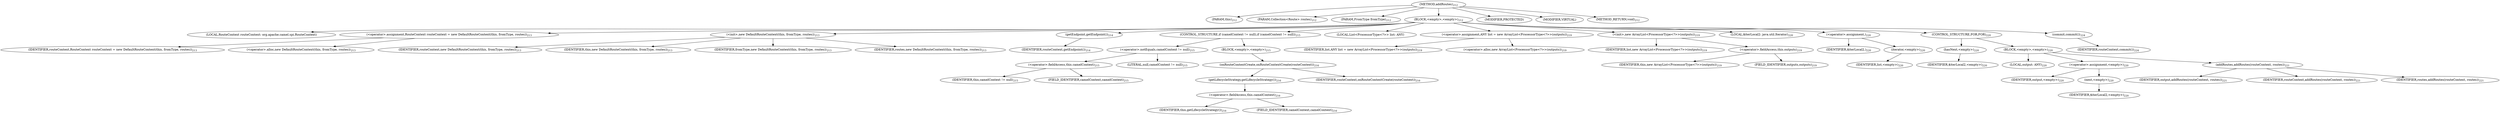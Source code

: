 digraph "addRoutes" {  
"501" [label = <(METHOD,addRoutes)<SUB>212</SUB>> ]
"38" [label = <(PARAM,this)<SUB>212</SUB>> ]
"502" [label = <(PARAM,Collection&lt;Route&gt; routes)<SUB>212</SUB>> ]
"503" [label = <(PARAM,FromType fromType)<SUB>212</SUB>> ]
"504" [label = <(BLOCK,&lt;empty&gt;,&lt;empty&gt;)<SUB>212</SUB>> ]
"40" [label = <(LOCAL,RouteContext routeContext: org.apache.camel.spi.RouteContext)> ]
"505" [label = <(&lt;operator&gt;.assignment,RouteContext routeContext = new DefaultRouteContext(this, fromType, routes))<SUB>213</SUB>> ]
"506" [label = <(IDENTIFIER,routeContext,RouteContext routeContext = new DefaultRouteContext(this, fromType, routes))<SUB>213</SUB>> ]
"507" [label = <(&lt;operator&gt;.alloc,new DefaultRouteContext(this, fromType, routes))<SUB>213</SUB>> ]
"508" [label = <(&lt;init&gt;,new DefaultRouteContext(this, fromType, routes))<SUB>213</SUB>> ]
"39" [label = <(IDENTIFIER,routeContext,new DefaultRouteContext(this, fromType, routes))<SUB>213</SUB>> ]
"37" [label = <(IDENTIFIER,this,new DefaultRouteContext(this, fromType, routes))<SUB>213</SUB>> ]
"509" [label = <(IDENTIFIER,fromType,new DefaultRouteContext(this, fromType, routes))<SUB>213</SUB>> ]
"510" [label = <(IDENTIFIER,routes,new DefaultRouteContext(this, fromType, routes))<SUB>213</SUB>> ]
"511" [label = <(getEndpoint,getEndpoint())<SUB>214</SUB>> ]
"512" [label = <(IDENTIFIER,routeContext,getEndpoint())<SUB>214</SUB>> ]
"513" [label = <(CONTROL_STRUCTURE,if (camelContext != null),if (camelContext != null))<SUB>215</SUB>> ]
"514" [label = <(&lt;operator&gt;.notEquals,camelContext != null)<SUB>215</SUB>> ]
"515" [label = <(&lt;operator&gt;.fieldAccess,this.camelContext)<SUB>215</SUB>> ]
"516" [label = <(IDENTIFIER,this,camelContext != null)<SUB>215</SUB>> ]
"517" [label = <(FIELD_IDENTIFIER,camelContext,camelContext)<SUB>215</SUB>> ]
"518" [label = <(LITERAL,null,camelContext != null)<SUB>215</SUB>> ]
"519" [label = <(BLOCK,&lt;empty&gt;,&lt;empty&gt;)<SUB>215</SUB>> ]
"520" [label = <(onRouteContextCreate,onRouteContextCreate(routeContext))<SUB>216</SUB>> ]
"521" [label = <(getLifecycleStrategy,getLifecycleStrategy())<SUB>216</SUB>> ]
"522" [label = <(&lt;operator&gt;.fieldAccess,this.camelContext)<SUB>216</SUB>> ]
"523" [label = <(IDENTIFIER,this,getLifecycleStrategy())<SUB>216</SUB>> ]
"524" [label = <(FIELD_IDENTIFIER,camelContext,camelContext)<SUB>216</SUB>> ]
"525" [label = <(IDENTIFIER,routeContext,onRouteContextCreate(routeContext))<SUB>216</SUB>> ]
"42" [label = <(LOCAL,List&lt;ProcessorType&lt;?&gt;&gt; list: ANY)> ]
"526" [label = <(&lt;operator&gt;.assignment,ANY list = new ArrayList&lt;ProcessorType&lt;?&gt;&gt;(outputs))<SUB>219</SUB>> ]
"527" [label = <(IDENTIFIER,list,ANY list = new ArrayList&lt;ProcessorType&lt;?&gt;&gt;(outputs))<SUB>219</SUB>> ]
"528" [label = <(&lt;operator&gt;.alloc,new ArrayList&lt;ProcessorType&lt;?&gt;&gt;(outputs))<SUB>219</SUB>> ]
"529" [label = <(&lt;init&gt;,new ArrayList&lt;ProcessorType&lt;?&gt;&gt;(outputs))<SUB>219</SUB>> ]
"41" [label = <(IDENTIFIER,list,new ArrayList&lt;ProcessorType&lt;?&gt;&gt;(outputs))<SUB>219</SUB>> ]
"530" [label = <(&lt;operator&gt;.fieldAccess,this.outputs)<SUB>219</SUB>> ]
"531" [label = <(IDENTIFIER,this,new ArrayList&lt;ProcessorType&lt;?&gt;&gt;(outputs))<SUB>219</SUB>> ]
"532" [label = <(FIELD_IDENTIFIER,outputs,outputs)<SUB>219</SUB>> ]
"533" [label = <(LOCAL,$iterLocal2: java.util.Iterator)<SUB>220</SUB>> ]
"534" [label = <(&lt;operator&gt;.assignment,)<SUB>220</SUB>> ]
"535" [label = <(IDENTIFIER,$iterLocal2,)<SUB>220</SUB>> ]
"536" [label = <(iterator,&lt;empty&gt;)<SUB>220</SUB>> ]
"537" [label = <(IDENTIFIER,list,&lt;empty&gt;)<SUB>220</SUB>> ]
"538" [label = <(CONTROL_STRUCTURE,FOR,FOR)<SUB>220</SUB>> ]
"539" [label = <(hasNext,&lt;empty&gt;)<SUB>220</SUB>> ]
"540" [label = <(IDENTIFIER,$iterLocal2,&lt;empty&gt;)<SUB>220</SUB>> ]
"541" [label = <(BLOCK,&lt;empty&gt;,&lt;empty&gt;)<SUB>220</SUB>> ]
"542" [label = <(LOCAL,output: ANY)<SUB>220</SUB>> ]
"543" [label = <(&lt;operator&gt;.assignment,&lt;empty&gt;)<SUB>220</SUB>> ]
"544" [label = <(IDENTIFIER,output,&lt;empty&gt;)<SUB>220</SUB>> ]
"545" [label = <(next,&lt;empty&gt;)<SUB>220</SUB>> ]
"546" [label = <(IDENTIFIER,$iterLocal2,&lt;empty&gt;)<SUB>220</SUB>> ]
"547" [label = <(addRoutes,addRoutes(routeContext, routes))<SUB>221</SUB>> ]
"548" [label = <(IDENTIFIER,output,addRoutes(routeContext, routes))<SUB>221</SUB>> ]
"549" [label = <(IDENTIFIER,routeContext,addRoutes(routeContext, routes))<SUB>221</SUB>> ]
"550" [label = <(IDENTIFIER,routes,addRoutes(routeContext, routes))<SUB>221</SUB>> ]
"551" [label = <(commit,commit())<SUB>224</SUB>> ]
"552" [label = <(IDENTIFIER,routeContext,commit())<SUB>224</SUB>> ]
"553" [label = <(MODIFIER,PROTECTED)> ]
"554" [label = <(MODIFIER,VIRTUAL)> ]
"555" [label = <(METHOD_RETURN,void)<SUB>212</SUB>> ]
  "501" -> "38" 
  "501" -> "502" 
  "501" -> "503" 
  "501" -> "504" 
  "501" -> "553" 
  "501" -> "554" 
  "501" -> "555" 
  "504" -> "40" 
  "504" -> "505" 
  "504" -> "508" 
  "504" -> "511" 
  "504" -> "513" 
  "504" -> "42" 
  "504" -> "526" 
  "504" -> "529" 
  "504" -> "533" 
  "504" -> "534" 
  "504" -> "538" 
  "504" -> "551" 
  "505" -> "506" 
  "505" -> "507" 
  "508" -> "39" 
  "508" -> "37" 
  "508" -> "509" 
  "508" -> "510" 
  "511" -> "512" 
  "513" -> "514" 
  "513" -> "519" 
  "514" -> "515" 
  "514" -> "518" 
  "515" -> "516" 
  "515" -> "517" 
  "519" -> "520" 
  "520" -> "521" 
  "520" -> "525" 
  "521" -> "522" 
  "522" -> "523" 
  "522" -> "524" 
  "526" -> "527" 
  "526" -> "528" 
  "529" -> "41" 
  "529" -> "530" 
  "530" -> "531" 
  "530" -> "532" 
  "534" -> "535" 
  "534" -> "536" 
  "536" -> "537" 
  "538" -> "539" 
  "538" -> "541" 
  "539" -> "540" 
  "541" -> "542" 
  "541" -> "543" 
  "541" -> "547" 
  "543" -> "544" 
  "543" -> "545" 
  "545" -> "546" 
  "547" -> "548" 
  "547" -> "549" 
  "547" -> "550" 
  "551" -> "552" 
}

